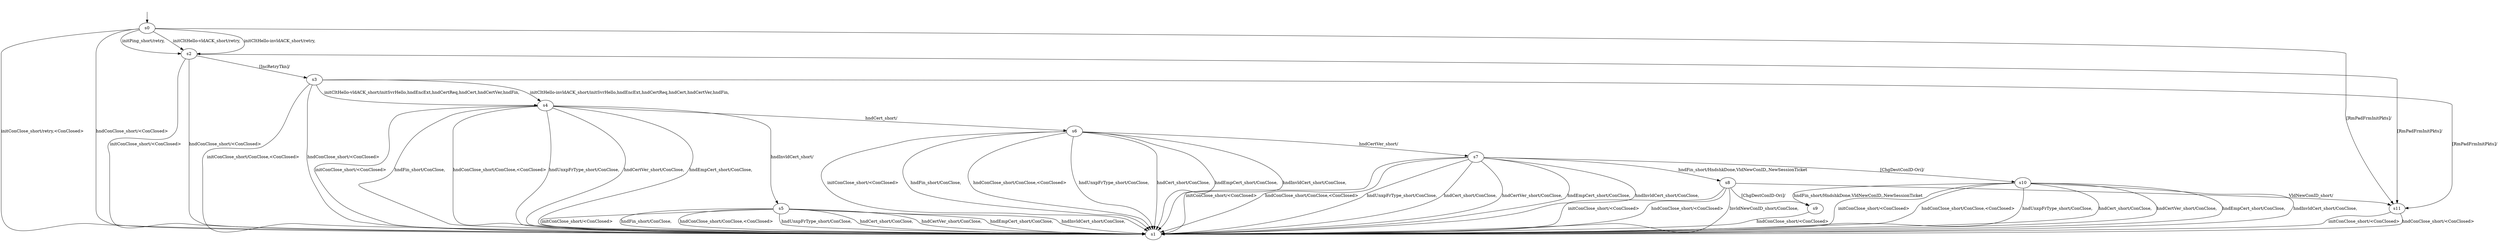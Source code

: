 digraph "../results/msquicModels/msquic-BWRCA-BWRCA-s-0/learnedModel" {
s0 [label=s0];
s1 [label=s1];
s2 [label=s2];
s3 [label=s3];
s4 [label=s4];
s5 [label=s5];
s6 [label=s6];
s7 [label=s7];
s8 [label=s8];
s9 [label=s9];
s10 [label=s10];
s11 [label=s11];
s0 -> s2  [label="initPing_short/retry, "];
s0 -> s1  [label="initConClose_short/retry,<ConClosed> "];
s0 -> s2  [label="initCltHello-vldACK_short/retry, "];
s0 -> s2  [label="initCltHello-invldACK_short/retry, "];
s0 -> s1  [label="hndConClose_short/<ConClosed> "];
s0 -> s11  [label="[RmPadFrmInitPkts]/ "];
s2 -> s1  [label="initConClose_short/<ConClosed> "];
s2 -> s1  [label="hndConClose_short/<ConClosed> "];
s2 -> s11  [label="[RmPadFrmInitPkts]/ "];
s2 -> s3  [label="[IncRetryTkn]/ "];
s3 -> s1  [label="initConClose_short/ConClose,<ConClosed> "];
s3 -> s4  [label="initCltHello-vldACK_short/initSvrHello,hndEncExt,hndCertReq,hndCert,hndCertVer,hndFin, "];
s3 -> s4  [label="initCltHello-invldACK_short/initSvrHello,hndEncExt,hndCertReq,hndCert,hndCertVer,hndFin, "];
s3 -> s1  [label="hndConClose_short/<ConClosed> "];
s3 -> s11  [label="[RmPadFrmInitPkts]/ "];
s4 -> s1  [label="initConClose_short/<ConClosed> "];
s4 -> s1  [label="hndFin_short/ConClose, "];
s4 -> s1  [label="hndConClose_short/ConClose,<ConClosed> "];
s4 -> s1  [label="hndUnxpFrType_short/ConClose, "];
s4 -> s6  [label="hndCert_short/ "];
s4 -> s1  [label="hndCertVer_short/ConClose, "];
s4 -> s1  [label="hndEmpCert_short/ConClose, "];
s4 -> s5  [label="hndInvldCert_short/ "];
s5 -> s1  [label="initConClose_short/<ConClosed> "];
s5 -> s1  [label="hndFin_short/ConClose, "];
s5 -> s1  [label="hndConClose_short/ConClose,<ConClosed> "];
s5 -> s1  [label="hndUnxpFrType_short/ConClose, "];
s5 -> s1  [label="hndCert_short/ConClose, "];
s5 -> s1  [label="hndCertVer_short/ConClose, "];
s5 -> s1  [label="hndEmpCert_short/ConClose, "];
s5 -> s1  [label="hndInvldCert_short/ConClose, "];
s6 -> s1  [label="initConClose_short/<ConClosed> "];
s6 -> s1  [label="hndFin_short/ConClose, "];
s6 -> s1  [label="hndConClose_short/ConClose,<ConClosed> "];
s6 -> s1  [label="hndUnxpFrType_short/ConClose, "];
s6 -> s1  [label="hndCert_short/ConClose, "];
s6 -> s7  [label="hndCertVer_short/ "];
s6 -> s1  [label="hndEmpCert_short/ConClose, "];
s6 -> s1  [label="hndInvldCert_short/ConClose, "];
s7 -> s1  [label="initConClose_short/<ConClosed> "];
s7 -> s8  [label="hndFin_short/HndshkDone,VldNewConID,,NewSessionTicket "];
s7 -> s1  [label="hndConClose_short/ConClose,<ConClosed> "];
s7 -> s1  [label="hndUnxpFrType_short/ConClose, "];
s7 -> s10  [label="[ChgDestConID-Ori]/ "];
s7 -> s1  [label="hndCert_short/ConClose, "];
s7 -> s1  [label="hndCertVer_short/ConClose, "];
s7 -> s1  [label="hndEmpCert_short/ConClose, "];
s7 -> s1  [label="hndInvldCert_short/ConClose, "];
s8 -> s1  [label="initConClose_short/<ConClosed> "];
s8 -> s1  [label="hndConClose_short/<ConClosed> "];
s8 -> s11  [label="VldNewConID_short/ "];
s8 -> s1  [label="InvldNewConID_short/ConClose, "];
s8 -> s9  [label="[ChgDestConID-Ori]/ "];
s9 -> s1  [label="hndConClose_short/<ConClosed> "];
s10 -> s1  [label="initConClose_short/<ConClosed> "];
s10 -> s9  [label="hndFin_short/HndshkDone,VldNewConID,,NewSessionTicket "];
s10 -> s1  [label="hndConClose_short/ConClose,<ConClosed> "];
s10 -> s1  [label="hndUnxpFrType_short/ConClose, "];
s10 -> s1  [label="hndCert_short/ConClose, "];
s10 -> s1  [label="hndCertVer_short/ConClose, "];
s10 -> s1  [label="hndEmpCert_short/ConClose, "];
s10 -> s1  [label="hndInvldCert_short/ConClose, "];
s11 -> s1  [label="initConClose_short/<ConClosed> "];
s11 -> s1  [label="hndConClose_short/<ConClosed> "];
__start0 [label="", shape=none];
__start0 -> s0  [label=""];
}
